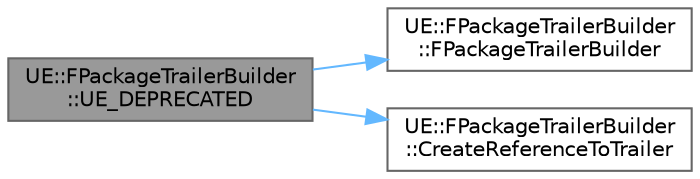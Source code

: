 digraph "UE::FPackageTrailerBuilder::UE_DEPRECATED"
{
 // INTERACTIVE_SVG=YES
 // LATEX_PDF_SIZE
  bgcolor="transparent";
  edge [fontname=Helvetica,fontsize=10,labelfontname=Helvetica,labelfontsize=10];
  node [fontname=Helvetica,fontsize=10,shape=box,height=0.2,width=0.4];
  rankdir="LR";
  Node1 [id="Node000001",label="UE::FPackageTrailerBuilder\l::UE_DEPRECATED",height=0.2,width=0.4,color="gray40", fillcolor="grey60", style="filled", fontcolor="black",tooltip=" "];
  Node1 -> Node2 [id="edge1_Node000001_Node000002",color="steelblue1",style="solid",tooltip=" "];
  Node2 [id="Node000002",label="UE::FPackageTrailerBuilder\l::FPackageTrailerBuilder",height=0.2,width=0.4,color="grey40", fillcolor="white", style="filled",URL="$d1/d9e/classUE_1_1FPackageTrailerBuilder.html#a095c28251441f930aa916516bd09ea4f",tooltip=" "];
  Node1 -> Node3 [id="edge2_Node000001_Node000003",color="steelblue1",style="solid",tooltip=" "];
  Node3 [id="Node000003",label="UE::FPackageTrailerBuilder\l::CreateReferenceToTrailer",height=0.2,width=0.4,color="grey40", fillcolor="white", style="filled",URL="$d1/d9e/classUE_1_1FPackageTrailerBuilder.html#ac2be5a9a9f62a9eba6bd3fc073c56106",tooltip="Creates a builder from a pre-existing FPackageTrailer that will will reference the local payloads of ..."];
}

